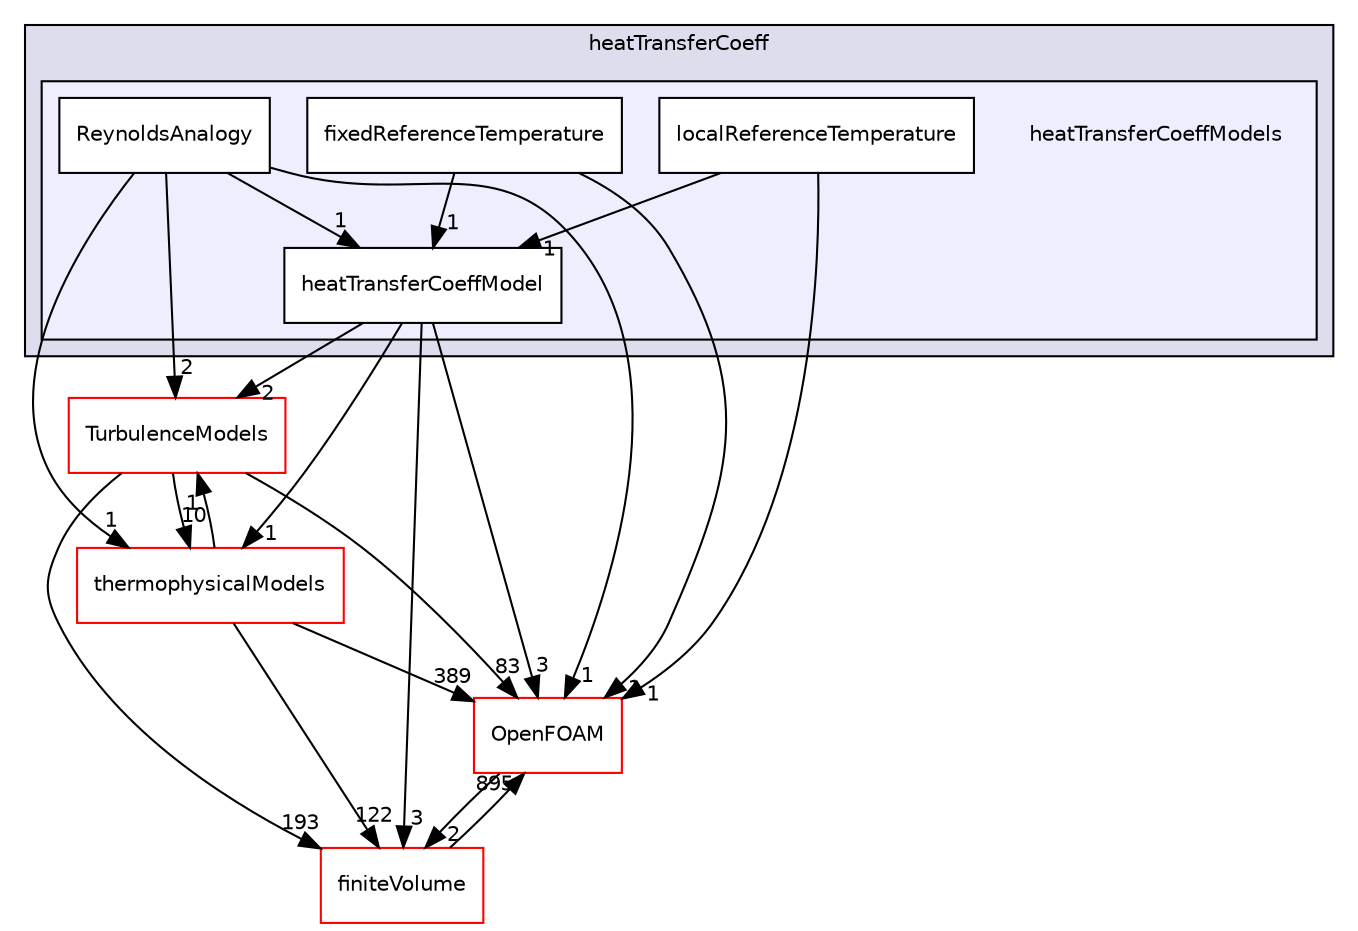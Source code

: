 digraph "src/functionObjects/field/heatTransferCoeff/heatTransferCoeffModels" {
  bgcolor=transparent;
  compound=true
  node [ fontsize="10", fontname="Helvetica"];
  edge [ labelfontsize="10", labelfontname="Helvetica"];
  subgraph clusterdir_9552cb15ca6ddce8f6b0f61601ece7d9 {
    graph [ bgcolor="#ddddee", pencolor="black", label="heatTransferCoeff" fontname="Helvetica", fontsize="10", URL="dir_9552cb15ca6ddce8f6b0f61601ece7d9.html"]
  subgraph clusterdir_23d2302e12169e011868a0ab3a02c4f6 {
    graph [ bgcolor="#eeeeff", pencolor="black", label="" URL="dir_23d2302e12169e011868a0ab3a02c4f6.html"];
    dir_23d2302e12169e011868a0ab3a02c4f6 [shape=plaintext label="heatTransferCoeffModels"];
    dir_c970edaad0284c8ffc454b7881087739 [shape=box label="fixedReferenceTemperature" color="black" fillcolor="white" style="filled" URL="dir_c970edaad0284c8ffc454b7881087739.html"];
    dir_39c0ed5b8f0456308ca476bec3227514 [shape=box label="heatTransferCoeffModel" color="black" fillcolor="white" style="filled" URL="dir_39c0ed5b8f0456308ca476bec3227514.html"];
    dir_5dba8e8e2d09f3b816825a266ba5b4d1 [shape=box label="localReferenceTemperature" color="black" fillcolor="white" style="filled" URL="dir_5dba8e8e2d09f3b816825a266ba5b4d1.html"];
    dir_7e3244b25b1224ac5a8c8c0176e0ce47 [shape=box label="ReynoldsAnalogy" color="black" fillcolor="white" style="filled" URL="dir_7e3244b25b1224ac5a8c8c0176e0ce47.html"];
  }
  }
  dir_9bd15774b555cf7259a6fa18f99fe99b [shape=box label="finiteVolume" color="red" URL="dir_9bd15774b555cf7259a6fa18f99fe99b.html"];
  dir_1eda626aeac0f0ad2848c36acaa5d501 [shape=box label="TurbulenceModels" color="red" URL="dir_1eda626aeac0f0ad2848c36acaa5d501.html"];
  dir_2778d089ec5c4f66810b11f753867003 [shape=box label="thermophysicalModels" color="red" URL="dir_2778d089ec5c4f66810b11f753867003.html"];
  dir_c5473ff19b20e6ec4dfe5c310b3778a8 [shape=box label="OpenFOAM" color="red" URL="dir_c5473ff19b20e6ec4dfe5c310b3778a8.html"];
  dir_9bd15774b555cf7259a6fa18f99fe99b->dir_c5473ff19b20e6ec4dfe5c310b3778a8 [headlabel="895", labeldistance=1.5 headhref="dir_000814_002151.html"];
  dir_39c0ed5b8f0456308ca476bec3227514->dir_9bd15774b555cf7259a6fa18f99fe99b [headlabel="3", labeldistance=1.5 headhref="dir_001299_000814.html"];
  dir_39c0ed5b8f0456308ca476bec3227514->dir_1eda626aeac0f0ad2848c36acaa5d501 [headlabel="2", labeldistance=1.5 headhref="dir_001299_002933.html"];
  dir_39c0ed5b8f0456308ca476bec3227514->dir_2778d089ec5c4f66810b11f753867003 [headlabel="1", labeldistance=1.5 headhref="dir_001299_001225.html"];
  dir_39c0ed5b8f0456308ca476bec3227514->dir_c5473ff19b20e6ec4dfe5c310b3778a8 [headlabel="3", labeldistance=1.5 headhref="dir_001299_002151.html"];
  dir_1eda626aeac0f0ad2848c36acaa5d501->dir_9bd15774b555cf7259a6fa18f99fe99b [headlabel="193", labeldistance=1.5 headhref="dir_002933_000814.html"];
  dir_1eda626aeac0f0ad2848c36acaa5d501->dir_2778d089ec5c4f66810b11f753867003 [headlabel="10", labeldistance=1.5 headhref="dir_002933_001225.html"];
  dir_1eda626aeac0f0ad2848c36acaa5d501->dir_c5473ff19b20e6ec4dfe5c310b3778a8 [headlabel="83", labeldistance=1.5 headhref="dir_002933_002151.html"];
  dir_c970edaad0284c8ffc454b7881087739->dir_39c0ed5b8f0456308ca476bec3227514 [headlabel="1", labeldistance=1.5 headhref="dir_001298_001299.html"];
  dir_c970edaad0284c8ffc454b7881087739->dir_c5473ff19b20e6ec4dfe5c310b3778a8 [headlabel="1", labeldistance=1.5 headhref="dir_001298_002151.html"];
  dir_2778d089ec5c4f66810b11f753867003->dir_9bd15774b555cf7259a6fa18f99fe99b [headlabel="122", labeldistance=1.5 headhref="dir_001225_000814.html"];
  dir_2778d089ec5c4f66810b11f753867003->dir_1eda626aeac0f0ad2848c36acaa5d501 [headlabel="1", labeldistance=1.5 headhref="dir_001225_002933.html"];
  dir_2778d089ec5c4f66810b11f753867003->dir_c5473ff19b20e6ec4dfe5c310b3778a8 [headlabel="389", labeldistance=1.5 headhref="dir_001225_002151.html"];
  dir_7e3244b25b1224ac5a8c8c0176e0ce47->dir_39c0ed5b8f0456308ca476bec3227514 [headlabel="1", labeldistance=1.5 headhref="dir_001301_001299.html"];
  dir_7e3244b25b1224ac5a8c8c0176e0ce47->dir_1eda626aeac0f0ad2848c36acaa5d501 [headlabel="2", labeldistance=1.5 headhref="dir_001301_002933.html"];
  dir_7e3244b25b1224ac5a8c8c0176e0ce47->dir_2778d089ec5c4f66810b11f753867003 [headlabel="1", labeldistance=1.5 headhref="dir_001301_001225.html"];
  dir_7e3244b25b1224ac5a8c8c0176e0ce47->dir_c5473ff19b20e6ec4dfe5c310b3778a8 [headlabel="1", labeldistance=1.5 headhref="dir_001301_002151.html"];
  dir_c5473ff19b20e6ec4dfe5c310b3778a8->dir_9bd15774b555cf7259a6fa18f99fe99b [headlabel="2", labeldistance=1.5 headhref="dir_002151_000814.html"];
  dir_5dba8e8e2d09f3b816825a266ba5b4d1->dir_39c0ed5b8f0456308ca476bec3227514 [headlabel="1", labeldistance=1.5 headhref="dir_001300_001299.html"];
  dir_5dba8e8e2d09f3b816825a266ba5b4d1->dir_c5473ff19b20e6ec4dfe5c310b3778a8 [headlabel="1", labeldistance=1.5 headhref="dir_001300_002151.html"];
}
